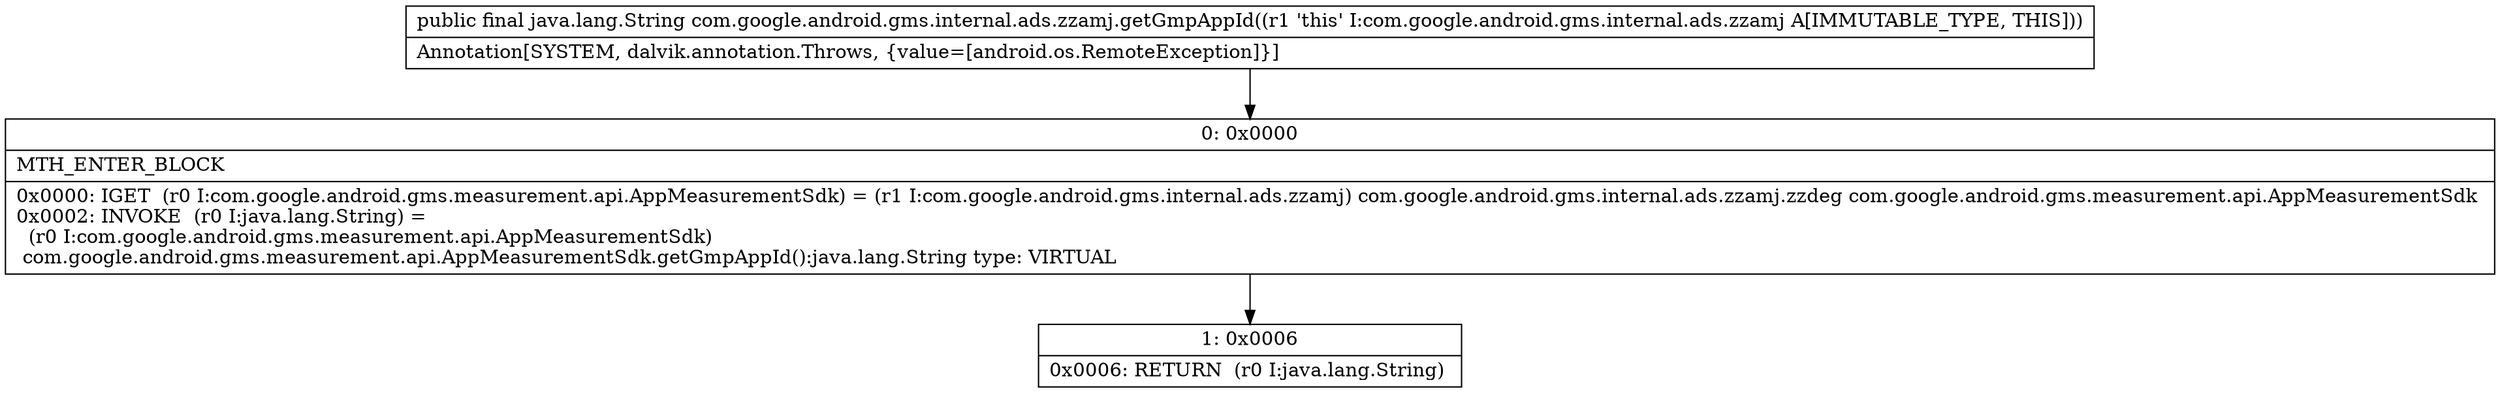 digraph "CFG forcom.google.android.gms.internal.ads.zzamj.getGmpAppId()Ljava\/lang\/String;" {
Node_0 [shape=record,label="{0\:\ 0x0000|MTH_ENTER_BLOCK\l|0x0000: IGET  (r0 I:com.google.android.gms.measurement.api.AppMeasurementSdk) = (r1 I:com.google.android.gms.internal.ads.zzamj) com.google.android.gms.internal.ads.zzamj.zzdeg com.google.android.gms.measurement.api.AppMeasurementSdk \l0x0002: INVOKE  (r0 I:java.lang.String) = \l  (r0 I:com.google.android.gms.measurement.api.AppMeasurementSdk)\l com.google.android.gms.measurement.api.AppMeasurementSdk.getGmpAppId():java.lang.String type: VIRTUAL \l}"];
Node_1 [shape=record,label="{1\:\ 0x0006|0x0006: RETURN  (r0 I:java.lang.String) \l}"];
MethodNode[shape=record,label="{public final java.lang.String com.google.android.gms.internal.ads.zzamj.getGmpAppId((r1 'this' I:com.google.android.gms.internal.ads.zzamj A[IMMUTABLE_TYPE, THIS]))  | Annotation[SYSTEM, dalvik.annotation.Throws, \{value=[android.os.RemoteException]\}]\l}"];
MethodNode -> Node_0;
Node_0 -> Node_1;
}

